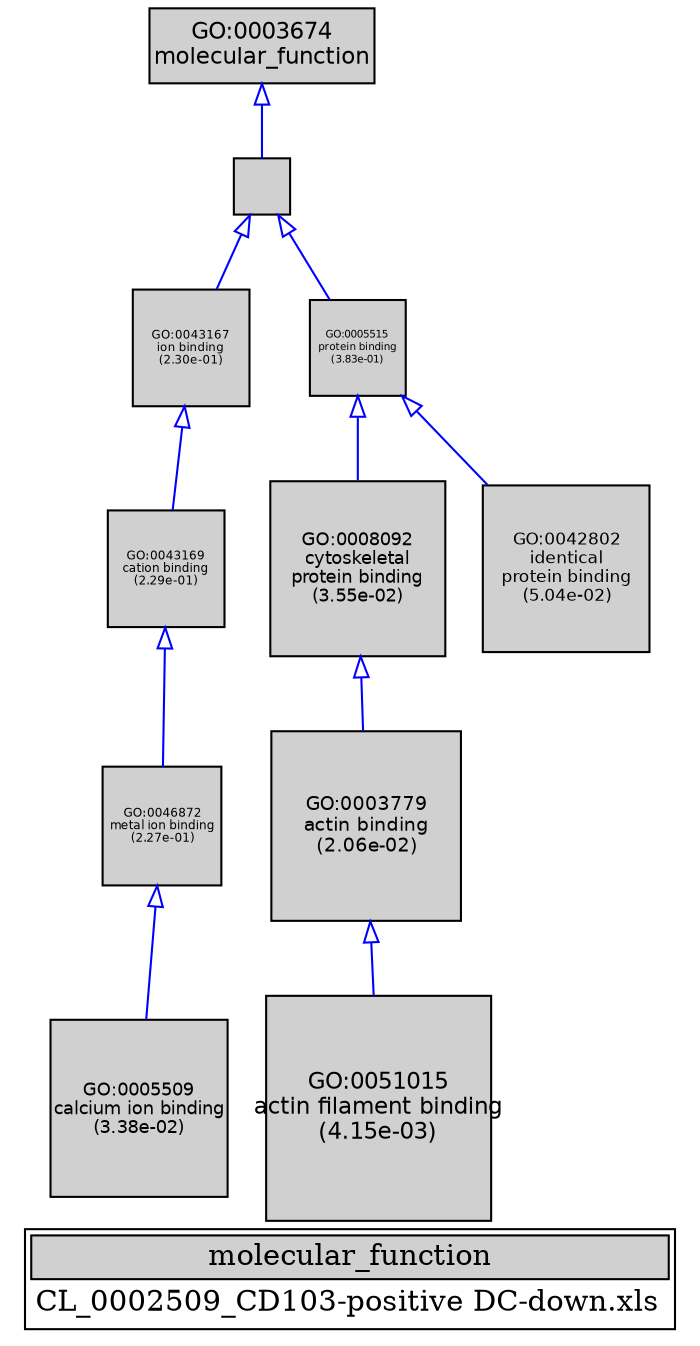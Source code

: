 digraph "molecular_function" {
graph [ bgcolor = "#FFFFFF", label = <<TABLE COLOR="black" BGCOLOR="white"><TR><TD COLSPAN="2" BGCOLOR="#D0D0D0"><FONT COLOR="black">molecular_function</FONT></TD></TR><TR><TD BORDER="0">CL_0002509_CD103-positive DC-down.xls</TD></TR></TABLE>> ];
node [ fontname = "Helvetica" ];

subgraph "nodes" {

node [ style = "filled", fixedsize = "true", width = 1, shape = "box", fontsize = 9, fillcolor = "#D0D0D0", fontcolor = "black", color = "black" ];

"GO:0043169" [ URL = "#GO:0043169", label = <<TABLE BORDER="0"><TR><TD>GO:0043169<BR/>cation binding<BR/>(2.29e-01)</TD></TR></TABLE>>, width = 0.781892796614, shape = "box", fontsize = 5.62962813562, height = 0.781892796614 ];
"GO:0046872" [ URL = "#GO:0046872", label = <<TABLE BORDER="0"><TR><TD>GO:0046872<BR/>metal ion binding<BR/>(2.27e-01)</TD></TR></TABLE>>, width = 0.784844800548, shape = "box", fontsize = 5.65088256394, height = 0.784844800548 ];
"GO:0005509" [ URL = "#GO:0005509", label = <<TABLE BORDER="0"><TR><TD>GO:0005509<BR/>calcium ion binding<BR/>(3.38e-02)</TD></TR></TABLE>>, width = 1.18008752575, shape = "box", fontsize = 8.49663018538, height = 1.18008752575 ];
"GO:0008092" [ URL = "#GO:0008092", label = <<TABLE BORDER="0"><TR><TD>GO:0008092<BR/>cytoskeletal<BR/>protein binding<BR/>(3.55e-02)</TD></TR></TABLE>>, width = 1.17158256791, shape = "box", fontsize = 8.43539448894, height = 1.17158256791 ];
"GO:0042802" [ URL = "#GO:0042802", label = <<TABLE BORDER="0"><TR><TD>GO:0042802<BR/>identical<BR/>protein binding<BR/>(5.04e-02)</TD></TR></TABLE>>, width = 1.10920407879, shape = "box", fontsize = 7.98626936731, height = 1.10920407879 ];
"GO:0005488" [ URL = "#GO:0005488", label = "", width = 0.374014611044, shape = "box", height = 0.374014611044 ];
"GO:0003674" [ URL = "#GO:0003674", label = <<TABLE BORDER="0"><TR><TD>GO:0003674<BR/>molecular_function</TD></TR></TABLE>>, width = 1.5, shape = "box", fontsize = 10.8 ];
"GO:0043167" [ URL = "#GO:0043167", label = <<TABLE BORDER="0"><TR><TD>GO:0043167<BR/>ion binding<BR/>(2.30e-01)</TD></TR></TABLE>>, width = 0.780965191857, shape = "box", fontsize = 5.62294938137, height = 0.780965191857 ];
"GO:0005515" [ URL = "#GO:0005515", label = <<TABLE BORDER="0"><TR><TD>GO:0005515<BR/>protein binding<BR/>(3.83e-01)</TD></TR></TABLE>>, width = 0.634315905956, shape = "box", fontsize = 5.0, height = 0.634315905956 ];
"GO:0051015" [ URL = "#GO:0051015", label = <<TABLE BORDER="0"><TR><TD>GO:0051015<BR/>actin filament binding<BR/>(4.15e-03)</TD></TR></TABLE>>, width = 1.5, shape = "box", fontsize = 10.8, height = 1.5 ];
"GO:0003779" [ URL = "#GO:0003779", label = <<TABLE BORDER="0"><TR><TD>GO:0003779<BR/>actin binding<BR/>(2.06e-02)</TD></TR></TABLE>>, width = 1.26312915996, shape = "box", fontsize = 9.09452995173, height = 1.26312915996 ];
}
subgraph "edges" {


edge [ dir = "back", weight = 1 ];
subgraph "regulates" {


edge [ color = "cyan", arrowtail = "none" ];
subgraph "positive" {


edge [ color = "green", arrowtail = "vee" ];
}
subgraph "negative" {


edge [ color = "red", arrowtail = "tee" ];
}
}
subgraph "part_of" {


edge [ color = "purple", arrowtail = "diamond", weight = 2.5 ];
}
subgraph "is_a" {


edge [ color = "blue", arrowtail = "empty", weight = 5.0 ];
"GO:0005515" -> "GO:0008092";
"GO:0008092" -> "GO:0003779";
"GO:0003674" -> "GO:0005488";
"GO:0046872" -> "GO:0005509";
"GO:0005488" -> "GO:0043167";
"GO:0043169" -> "GO:0046872";
"GO:0005488" -> "GO:0005515";
"GO:0043167" -> "GO:0043169";
"GO:0005515" -> "GO:0042802";
"GO:0003779" -> "GO:0051015";
}
}
}

